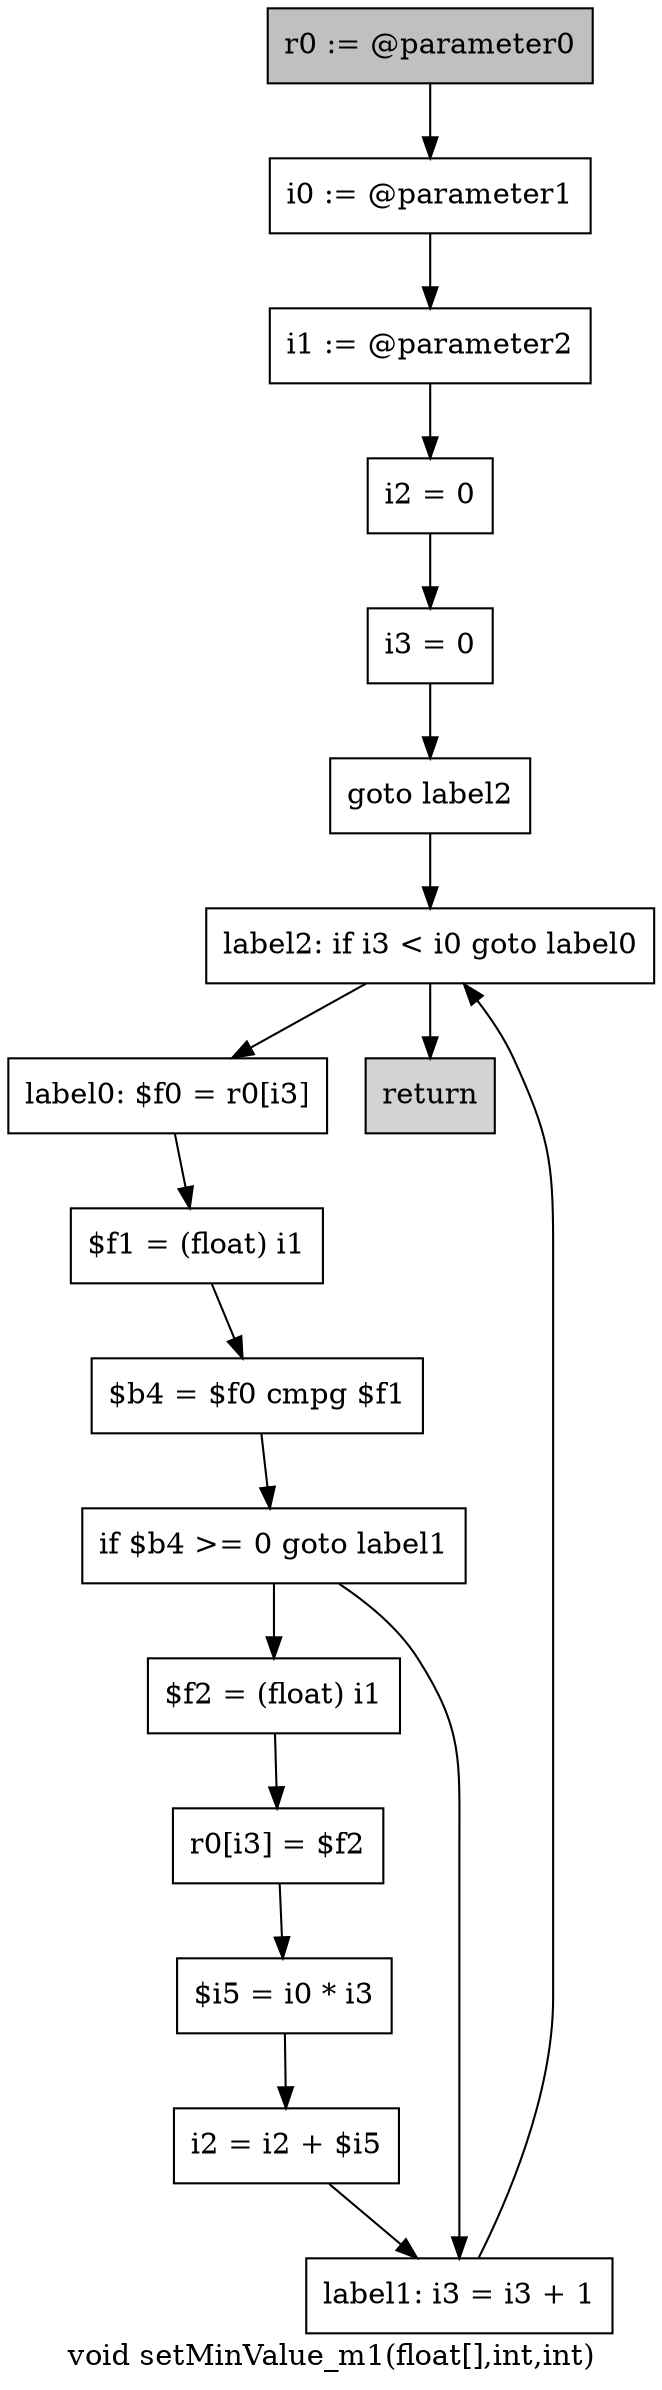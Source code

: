 digraph "void setMinValue_m1(float[],int,int)" {
    label="void setMinValue_m1(float[],int,int)";
    node [shape=box];
    "0" [style=filled,fillcolor=gray,label="r0 := @parameter0",];
    "1" [label="i0 := @parameter1",];
    "0"->"1";
    "2" [label="i1 := @parameter2",];
    "1"->"2";
    "3" [label="i2 = 0",];
    "2"->"3";
    "4" [label="i3 = 0",];
    "3"->"4";
    "5" [label="goto label2",];
    "4"->"5";
    "15" [label="label2: if i3 < i0 goto label0",];
    "5"->"15";
    "6" [label="label0: $f0 = r0[i3]",];
    "7" [label="$f1 = (float) i1",];
    "6"->"7";
    "8" [label="$b4 = $f0 cmpg $f1",];
    "7"->"8";
    "9" [label="if $b4 >= 0 goto label1",];
    "8"->"9";
    "10" [label="$f2 = (float) i1",];
    "9"->"10";
    "14" [label="label1: i3 = i3 + 1",];
    "9"->"14";
    "11" [label="r0[i3] = $f2",];
    "10"->"11";
    "12" [label="$i5 = i0 * i3",];
    "11"->"12";
    "13" [label="i2 = i2 + $i5",];
    "12"->"13";
    "13"->"14";
    "14"->"15";
    "15"->"6";
    "16" [style=filled,fillcolor=lightgray,label="return",];
    "15"->"16";
}
